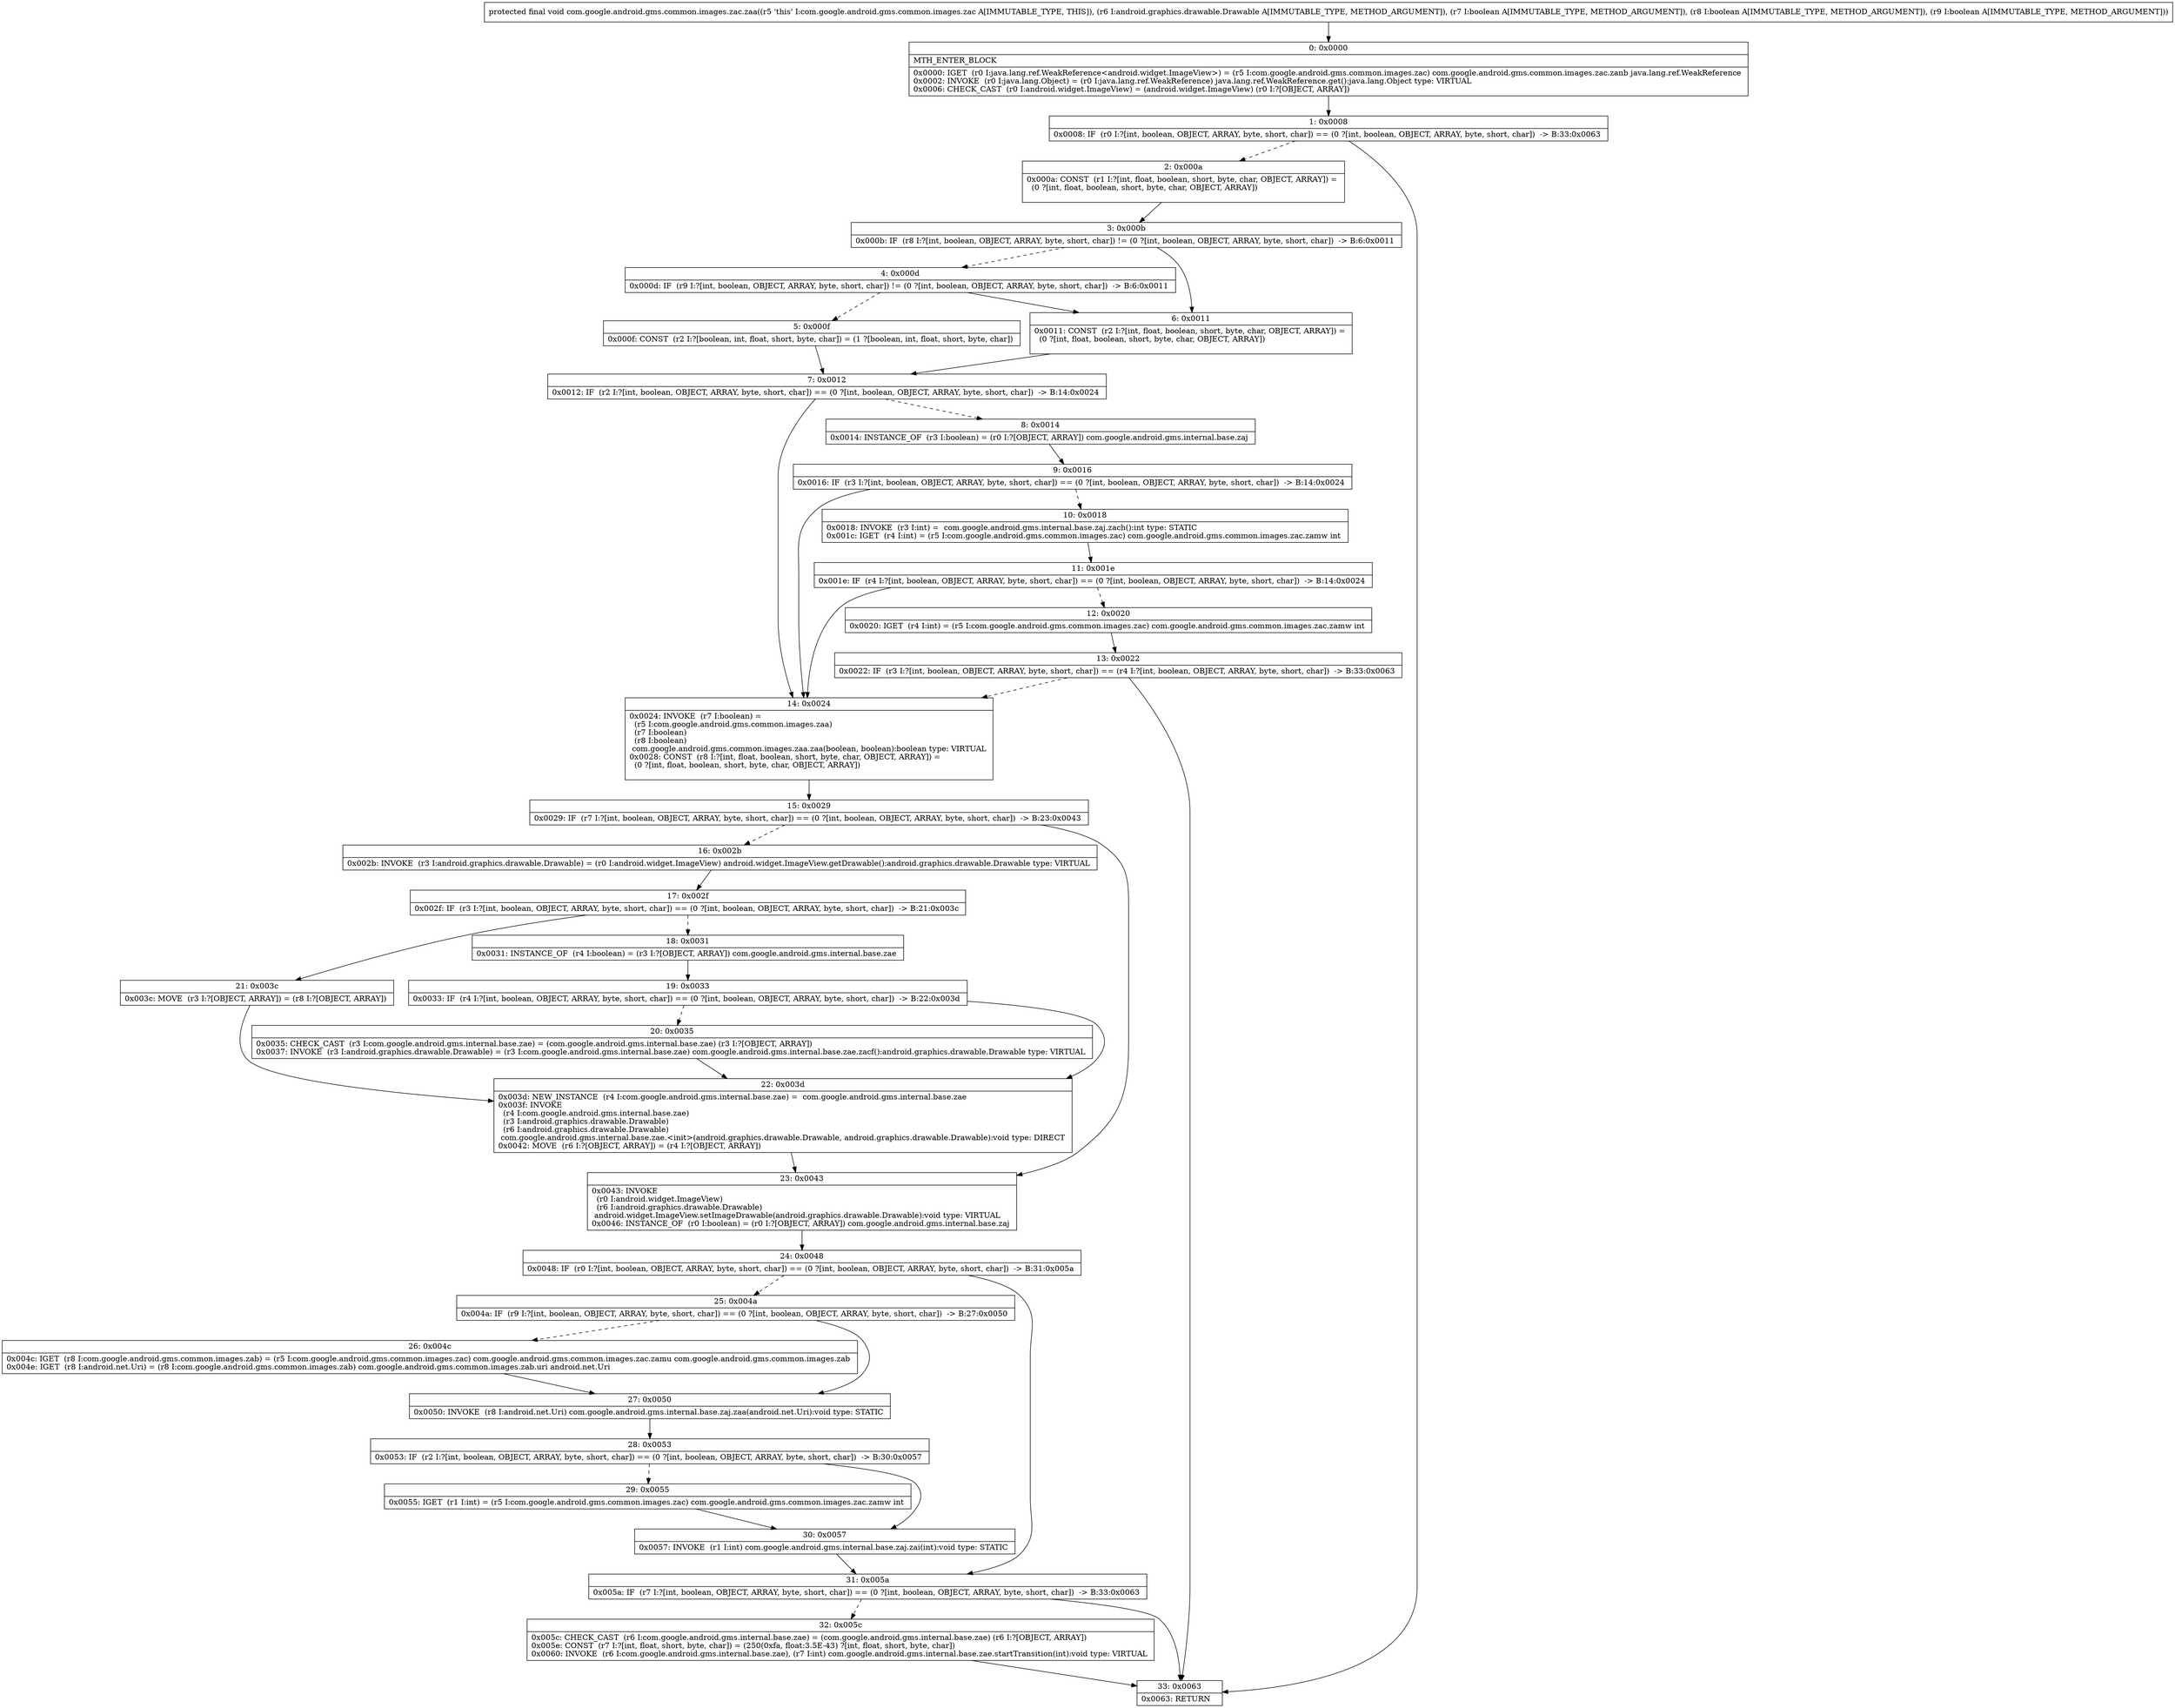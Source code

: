 digraph "CFG forcom.google.android.gms.common.images.zac.zaa(Landroid\/graphics\/drawable\/Drawable;ZZZ)V" {
Node_0 [shape=record,label="{0\:\ 0x0000|MTH_ENTER_BLOCK\l|0x0000: IGET  (r0 I:java.lang.ref.WeakReference\<android.widget.ImageView\>) = (r5 I:com.google.android.gms.common.images.zac) com.google.android.gms.common.images.zac.zanb java.lang.ref.WeakReference \l0x0002: INVOKE  (r0 I:java.lang.Object) = (r0 I:java.lang.ref.WeakReference) java.lang.ref.WeakReference.get():java.lang.Object type: VIRTUAL \l0x0006: CHECK_CAST  (r0 I:android.widget.ImageView) = (android.widget.ImageView) (r0 I:?[OBJECT, ARRAY]) \l}"];
Node_1 [shape=record,label="{1\:\ 0x0008|0x0008: IF  (r0 I:?[int, boolean, OBJECT, ARRAY, byte, short, char]) == (0 ?[int, boolean, OBJECT, ARRAY, byte, short, char])  \-\> B:33:0x0063 \l}"];
Node_2 [shape=record,label="{2\:\ 0x000a|0x000a: CONST  (r1 I:?[int, float, boolean, short, byte, char, OBJECT, ARRAY]) = \l  (0 ?[int, float, boolean, short, byte, char, OBJECT, ARRAY])\l \l}"];
Node_3 [shape=record,label="{3\:\ 0x000b|0x000b: IF  (r8 I:?[int, boolean, OBJECT, ARRAY, byte, short, char]) != (0 ?[int, boolean, OBJECT, ARRAY, byte, short, char])  \-\> B:6:0x0011 \l}"];
Node_4 [shape=record,label="{4\:\ 0x000d|0x000d: IF  (r9 I:?[int, boolean, OBJECT, ARRAY, byte, short, char]) != (0 ?[int, boolean, OBJECT, ARRAY, byte, short, char])  \-\> B:6:0x0011 \l}"];
Node_5 [shape=record,label="{5\:\ 0x000f|0x000f: CONST  (r2 I:?[boolean, int, float, short, byte, char]) = (1 ?[boolean, int, float, short, byte, char]) \l}"];
Node_6 [shape=record,label="{6\:\ 0x0011|0x0011: CONST  (r2 I:?[int, float, boolean, short, byte, char, OBJECT, ARRAY]) = \l  (0 ?[int, float, boolean, short, byte, char, OBJECT, ARRAY])\l \l}"];
Node_7 [shape=record,label="{7\:\ 0x0012|0x0012: IF  (r2 I:?[int, boolean, OBJECT, ARRAY, byte, short, char]) == (0 ?[int, boolean, OBJECT, ARRAY, byte, short, char])  \-\> B:14:0x0024 \l}"];
Node_8 [shape=record,label="{8\:\ 0x0014|0x0014: INSTANCE_OF  (r3 I:boolean) = (r0 I:?[OBJECT, ARRAY]) com.google.android.gms.internal.base.zaj \l}"];
Node_9 [shape=record,label="{9\:\ 0x0016|0x0016: IF  (r3 I:?[int, boolean, OBJECT, ARRAY, byte, short, char]) == (0 ?[int, boolean, OBJECT, ARRAY, byte, short, char])  \-\> B:14:0x0024 \l}"];
Node_10 [shape=record,label="{10\:\ 0x0018|0x0018: INVOKE  (r3 I:int) =  com.google.android.gms.internal.base.zaj.zach():int type: STATIC \l0x001c: IGET  (r4 I:int) = (r5 I:com.google.android.gms.common.images.zac) com.google.android.gms.common.images.zac.zamw int \l}"];
Node_11 [shape=record,label="{11\:\ 0x001e|0x001e: IF  (r4 I:?[int, boolean, OBJECT, ARRAY, byte, short, char]) == (0 ?[int, boolean, OBJECT, ARRAY, byte, short, char])  \-\> B:14:0x0024 \l}"];
Node_12 [shape=record,label="{12\:\ 0x0020|0x0020: IGET  (r4 I:int) = (r5 I:com.google.android.gms.common.images.zac) com.google.android.gms.common.images.zac.zamw int \l}"];
Node_13 [shape=record,label="{13\:\ 0x0022|0x0022: IF  (r3 I:?[int, boolean, OBJECT, ARRAY, byte, short, char]) == (r4 I:?[int, boolean, OBJECT, ARRAY, byte, short, char])  \-\> B:33:0x0063 \l}"];
Node_14 [shape=record,label="{14\:\ 0x0024|0x0024: INVOKE  (r7 I:boolean) = \l  (r5 I:com.google.android.gms.common.images.zaa)\l  (r7 I:boolean)\l  (r8 I:boolean)\l com.google.android.gms.common.images.zaa.zaa(boolean, boolean):boolean type: VIRTUAL \l0x0028: CONST  (r8 I:?[int, float, boolean, short, byte, char, OBJECT, ARRAY]) = \l  (0 ?[int, float, boolean, short, byte, char, OBJECT, ARRAY])\l \l}"];
Node_15 [shape=record,label="{15\:\ 0x0029|0x0029: IF  (r7 I:?[int, boolean, OBJECT, ARRAY, byte, short, char]) == (0 ?[int, boolean, OBJECT, ARRAY, byte, short, char])  \-\> B:23:0x0043 \l}"];
Node_16 [shape=record,label="{16\:\ 0x002b|0x002b: INVOKE  (r3 I:android.graphics.drawable.Drawable) = (r0 I:android.widget.ImageView) android.widget.ImageView.getDrawable():android.graphics.drawable.Drawable type: VIRTUAL \l}"];
Node_17 [shape=record,label="{17\:\ 0x002f|0x002f: IF  (r3 I:?[int, boolean, OBJECT, ARRAY, byte, short, char]) == (0 ?[int, boolean, OBJECT, ARRAY, byte, short, char])  \-\> B:21:0x003c \l}"];
Node_18 [shape=record,label="{18\:\ 0x0031|0x0031: INSTANCE_OF  (r4 I:boolean) = (r3 I:?[OBJECT, ARRAY]) com.google.android.gms.internal.base.zae \l}"];
Node_19 [shape=record,label="{19\:\ 0x0033|0x0033: IF  (r4 I:?[int, boolean, OBJECT, ARRAY, byte, short, char]) == (0 ?[int, boolean, OBJECT, ARRAY, byte, short, char])  \-\> B:22:0x003d \l}"];
Node_20 [shape=record,label="{20\:\ 0x0035|0x0035: CHECK_CAST  (r3 I:com.google.android.gms.internal.base.zae) = (com.google.android.gms.internal.base.zae) (r3 I:?[OBJECT, ARRAY]) \l0x0037: INVOKE  (r3 I:android.graphics.drawable.Drawable) = (r3 I:com.google.android.gms.internal.base.zae) com.google.android.gms.internal.base.zae.zacf():android.graphics.drawable.Drawable type: VIRTUAL \l}"];
Node_21 [shape=record,label="{21\:\ 0x003c|0x003c: MOVE  (r3 I:?[OBJECT, ARRAY]) = (r8 I:?[OBJECT, ARRAY]) \l}"];
Node_22 [shape=record,label="{22\:\ 0x003d|0x003d: NEW_INSTANCE  (r4 I:com.google.android.gms.internal.base.zae) =  com.google.android.gms.internal.base.zae \l0x003f: INVOKE  \l  (r4 I:com.google.android.gms.internal.base.zae)\l  (r3 I:android.graphics.drawable.Drawable)\l  (r6 I:android.graphics.drawable.Drawable)\l com.google.android.gms.internal.base.zae.\<init\>(android.graphics.drawable.Drawable, android.graphics.drawable.Drawable):void type: DIRECT \l0x0042: MOVE  (r6 I:?[OBJECT, ARRAY]) = (r4 I:?[OBJECT, ARRAY]) \l}"];
Node_23 [shape=record,label="{23\:\ 0x0043|0x0043: INVOKE  \l  (r0 I:android.widget.ImageView)\l  (r6 I:android.graphics.drawable.Drawable)\l android.widget.ImageView.setImageDrawable(android.graphics.drawable.Drawable):void type: VIRTUAL \l0x0046: INSTANCE_OF  (r0 I:boolean) = (r0 I:?[OBJECT, ARRAY]) com.google.android.gms.internal.base.zaj \l}"];
Node_24 [shape=record,label="{24\:\ 0x0048|0x0048: IF  (r0 I:?[int, boolean, OBJECT, ARRAY, byte, short, char]) == (0 ?[int, boolean, OBJECT, ARRAY, byte, short, char])  \-\> B:31:0x005a \l}"];
Node_25 [shape=record,label="{25\:\ 0x004a|0x004a: IF  (r9 I:?[int, boolean, OBJECT, ARRAY, byte, short, char]) == (0 ?[int, boolean, OBJECT, ARRAY, byte, short, char])  \-\> B:27:0x0050 \l}"];
Node_26 [shape=record,label="{26\:\ 0x004c|0x004c: IGET  (r8 I:com.google.android.gms.common.images.zab) = (r5 I:com.google.android.gms.common.images.zac) com.google.android.gms.common.images.zac.zamu com.google.android.gms.common.images.zab \l0x004e: IGET  (r8 I:android.net.Uri) = (r8 I:com.google.android.gms.common.images.zab) com.google.android.gms.common.images.zab.uri android.net.Uri \l}"];
Node_27 [shape=record,label="{27\:\ 0x0050|0x0050: INVOKE  (r8 I:android.net.Uri) com.google.android.gms.internal.base.zaj.zaa(android.net.Uri):void type: STATIC \l}"];
Node_28 [shape=record,label="{28\:\ 0x0053|0x0053: IF  (r2 I:?[int, boolean, OBJECT, ARRAY, byte, short, char]) == (0 ?[int, boolean, OBJECT, ARRAY, byte, short, char])  \-\> B:30:0x0057 \l}"];
Node_29 [shape=record,label="{29\:\ 0x0055|0x0055: IGET  (r1 I:int) = (r5 I:com.google.android.gms.common.images.zac) com.google.android.gms.common.images.zac.zamw int \l}"];
Node_30 [shape=record,label="{30\:\ 0x0057|0x0057: INVOKE  (r1 I:int) com.google.android.gms.internal.base.zaj.zai(int):void type: STATIC \l}"];
Node_31 [shape=record,label="{31\:\ 0x005a|0x005a: IF  (r7 I:?[int, boolean, OBJECT, ARRAY, byte, short, char]) == (0 ?[int, boolean, OBJECT, ARRAY, byte, short, char])  \-\> B:33:0x0063 \l}"];
Node_32 [shape=record,label="{32\:\ 0x005c|0x005c: CHECK_CAST  (r6 I:com.google.android.gms.internal.base.zae) = (com.google.android.gms.internal.base.zae) (r6 I:?[OBJECT, ARRAY]) \l0x005e: CONST  (r7 I:?[int, float, short, byte, char]) = (250(0xfa, float:3.5E\-43) ?[int, float, short, byte, char]) \l0x0060: INVOKE  (r6 I:com.google.android.gms.internal.base.zae), (r7 I:int) com.google.android.gms.internal.base.zae.startTransition(int):void type: VIRTUAL \l}"];
Node_33 [shape=record,label="{33\:\ 0x0063|0x0063: RETURN   \l}"];
MethodNode[shape=record,label="{protected final void com.google.android.gms.common.images.zac.zaa((r5 'this' I:com.google.android.gms.common.images.zac A[IMMUTABLE_TYPE, THIS]), (r6 I:android.graphics.drawable.Drawable A[IMMUTABLE_TYPE, METHOD_ARGUMENT]), (r7 I:boolean A[IMMUTABLE_TYPE, METHOD_ARGUMENT]), (r8 I:boolean A[IMMUTABLE_TYPE, METHOD_ARGUMENT]), (r9 I:boolean A[IMMUTABLE_TYPE, METHOD_ARGUMENT])) }"];
MethodNode -> Node_0;
Node_0 -> Node_1;
Node_1 -> Node_2[style=dashed];
Node_1 -> Node_33;
Node_2 -> Node_3;
Node_3 -> Node_4[style=dashed];
Node_3 -> Node_6;
Node_4 -> Node_5[style=dashed];
Node_4 -> Node_6;
Node_5 -> Node_7;
Node_6 -> Node_7;
Node_7 -> Node_8[style=dashed];
Node_7 -> Node_14;
Node_8 -> Node_9;
Node_9 -> Node_10[style=dashed];
Node_9 -> Node_14;
Node_10 -> Node_11;
Node_11 -> Node_12[style=dashed];
Node_11 -> Node_14;
Node_12 -> Node_13;
Node_13 -> Node_14[style=dashed];
Node_13 -> Node_33;
Node_14 -> Node_15;
Node_15 -> Node_16[style=dashed];
Node_15 -> Node_23;
Node_16 -> Node_17;
Node_17 -> Node_18[style=dashed];
Node_17 -> Node_21;
Node_18 -> Node_19;
Node_19 -> Node_20[style=dashed];
Node_19 -> Node_22;
Node_20 -> Node_22;
Node_21 -> Node_22;
Node_22 -> Node_23;
Node_23 -> Node_24;
Node_24 -> Node_25[style=dashed];
Node_24 -> Node_31;
Node_25 -> Node_26[style=dashed];
Node_25 -> Node_27;
Node_26 -> Node_27;
Node_27 -> Node_28;
Node_28 -> Node_29[style=dashed];
Node_28 -> Node_30;
Node_29 -> Node_30;
Node_30 -> Node_31;
Node_31 -> Node_32[style=dashed];
Node_31 -> Node_33;
Node_32 -> Node_33;
}

